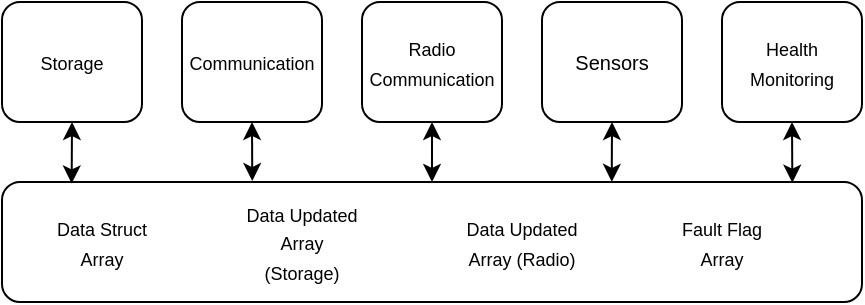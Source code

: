 <mxfile version="27.1.3">
  <diagram name="Page-1" id="2DD3EYPyCwQKk2ZTMU89">
    <mxGraphModel dx="727" dy="436" grid="1" gridSize="10" guides="1" tooltips="1" connect="1" arrows="1" fold="1" page="1" pageScale="1" pageWidth="850" pageHeight="1100" math="0" shadow="0">
      <root>
        <mxCell id="0" />
        <mxCell id="1" parent="0" />
        <mxCell id="xAj8T0STdCiKPVgXh9CC-19" value="" style="rounded=1;whiteSpace=wrap;html=1;" vertex="1" parent="1">
          <mxGeometry x="190" y="250" width="430" height="60" as="geometry" />
        </mxCell>
        <mxCell id="xAj8T0STdCiKPVgXh9CC-20" value="&lt;font style=&quot;font-size: 9px;&quot;&gt;Storage&lt;/font&gt;" style="rounded=1;whiteSpace=wrap;html=1;" vertex="1" parent="1">
          <mxGeometry x="190" y="160" width="70" height="60" as="geometry" />
        </mxCell>
        <mxCell id="xAj8T0STdCiKPVgXh9CC-21" value="&lt;font style=&quot;font-size: 9px;&quot;&gt;Communication&lt;/font&gt;" style="rounded=1;whiteSpace=wrap;html=1;" vertex="1" parent="1">
          <mxGeometry x="280" y="160" width="70" height="60" as="geometry" />
        </mxCell>
        <mxCell id="xAj8T0STdCiKPVgXh9CC-22" value="&lt;font style=&quot;font-size: 9px;&quot;&gt;Radio&lt;/font&gt;&lt;div&gt;&lt;font style=&quot;font-size: 9px;&quot;&gt;Communication&lt;/font&gt;&lt;/div&gt;" style="rounded=1;whiteSpace=wrap;html=1;" vertex="1" parent="1">
          <mxGeometry x="370" y="160" width="70" height="60" as="geometry" />
        </mxCell>
        <mxCell id="xAj8T0STdCiKPVgXh9CC-23" value="&lt;font size=&quot;1&quot;&gt;Sensors&lt;/font&gt;" style="rounded=1;whiteSpace=wrap;html=1;" vertex="1" parent="1">
          <mxGeometry x="460" y="160" width="70" height="60" as="geometry" />
        </mxCell>
        <mxCell id="xAj8T0STdCiKPVgXh9CC-24" value="&lt;font style=&quot;font-size: 9px;&quot;&gt;Health&lt;/font&gt;&lt;div&gt;&lt;font style=&quot;font-size: 9px;&quot;&gt;Monitoring&lt;/font&gt;&lt;/div&gt;" style="rounded=1;whiteSpace=wrap;html=1;" vertex="1" parent="1">
          <mxGeometry x="550" y="160" width="70" height="60" as="geometry" />
        </mxCell>
        <mxCell id="xAj8T0STdCiKPVgXh9CC-25" value="" style="endArrow=classic;startArrow=classic;html=1;rounded=0;exitX=0.5;exitY=1;exitDx=0;exitDy=0;entryX=0.081;entryY=0.012;entryDx=0;entryDy=0;entryPerimeter=0;" edge="1" parent="1" source="xAj8T0STdCiKPVgXh9CC-20" target="xAj8T0STdCiKPVgXh9CC-19">
          <mxGeometry width="50" height="50" relative="1" as="geometry">
            <mxPoint x="230" y="120" as="sourcePoint" />
            <mxPoint x="280" y="70" as="targetPoint" />
          </mxGeometry>
        </mxCell>
        <mxCell id="xAj8T0STdCiKPVgXh9CC-26" value="" style="endArrow=classic;startArrow=classic;html=1;rounded=0;exitX=0.5;exitY=1;exitDx=0;exitDy=0;entryX=0.291;entryY=-0.008;entryDx=0;entryDy=0;entryPerimeter=0;" edge="1" parent="1" source="xAj8T0STdCiKPVgXh9CC-21" target="xAj8T0STdCiKPVgXh9CC-19">
          <mxGeometry width="50" height="50" relative="1" as="geometry">
            <mxPoint x="360" y="130" as="sourcePoint" />
            <mxPoint x="410" y="80" as="targetPoint" />
          </mxGeometry>
        </mxCell>
        <mxCell id="xAj8T0STdCiKPVgXh9CC-27" value="" style="endArrow=classic;startArrow=classic;html=1;rounded=0;exitX=0.5;exitY=1;exitDx=0;exitDy=0;entryX=0.709;entryY=-0.001;entryDx=0;entryDy=0;entryPerimeter=0;" edge="1" parent="1" source="xAj8T0STdCiKPVgXh9CC-23" target="xAj8T0STdCiKPVgXh9CC-19">
          <mxGeometry width="50" height="50" relative="1" as="geometry">
            <mxPoint x="460" y="160" as="sourcePoint" />
            <mxPoint x="510" y="110" as="targetPoint" />
          </mxGeometry>
        </mxCell>
        <mxCell id="xAj8T0STdCiKPVgXh9CC-28" value="" style="endArrow=classic;startArrow=classic;html=1;rounded=0;exitX=0.5;exitY=1;exitDx=0;exitDy=0;entryX=0.919;entryY=0.006;entryDx=0;entryDy=0;entryPerimeter=0;" edge="1" parent="1" source="xAj8T0STdCiKPVgXh9CC-24" target="xAj8T0STdCiKPVgXh9CC-19">
          <mxGeometry width="50" height="50" relative="1" as="geometry">
            <mxPoint x="480" y="110" as="sourcePoint" />
            <mxPoint x="530" y="60" as="targetPoint" />
          </mxGeometry>
        </mxCell>
        <mxCell id="xAj8T0STdCiKPVgXh9CC-29" value="" style="endArrow=classic;startArrow=classic;html=1;rounded=0;exitX=0.5;exitY=1;exitDx=0;exitDy=0;entryX=0.5;entryY=0;entryDx=0;entryDy=0;" edge="1" parent="1" source="xAj8T0STdCiKPVgXh9CC-22" target="xAj8T0STdCiKPVgXh9CC-19">
          <mxGeometry width="50" height="50" relative="1" as="geometry">
            <mxPoint x="450" y="100" as="sourcePoint" />
            <mxPoint x="500" y="50" as="targetPoint" />
          </mxGeometry>
        </mxCell>
        <mxCell id="xAj8T0STdCiKPVgXh9CC-30" value="&lt;font style=&quot;font-size: 9px;&quot;&gt;Data Struct Array&lt;/font&gt;" style="text;strokeColor=none;align=center;fillColor=none;html=1;verticalAlign=middle;whiteSpace=wrap;rounded=0;" vertex="1" parent="1">
          <mxGeometry x="210" y="265" width="60" height="30" as="geometry" />
        </mxCell>
        <mxCell id="xAj8T0STdCiKPVgXh9CC-31" value="&lt;font style=&quot;font-size: 9px;&quot;&gt;Data Updated Array (Storage)&lt;/font&gt;" style="text;strokeColor=none;align=center;fillColor=none;html=1;verticalAlign=middle;whiteSpace=wrap;rounded=0;" vertex="1" parent="1">
          <mxGeometry x="310" y="265" width="60" height="30" as="geometry" />
        </mxCell>
        <mxCell id="xAj8T0STdCiKPVgXh9CC-32" value="&lt;font style=&quot;font-size: 9px;&quot;&gt;Data Updated Array (Radio)&lt;/font&gt;" style="text;strokeColor=none;align=center;fillColor=none;html=1;verticalAlign=middle;whiteSpace=wrap;rounded=0;" vertex="1" parent="1">
          <mxGeometry x="420" y="265" width="60" height="30" as="geometry" />
        </mxCell>
        <mxCell id="xAj8T0STdCiKPVgXh9CC-33" value="&lt;font style=&quot;font-size: 9px;&quot;&gt;Fault Flag Array&lt;/font&gt;" style="text;strokeColor=none;align=center;fillColor=none;html=1;verticalAlign=middle;whiteSpace=wrap;rounded=0;" vertex="1" parent="1">
          <mxGeometry x="520" y="265" width="60" height="30" as="geometry" />
        </mxCell>
      </root>
    </mxGraphModel>
  </diagram>
</mxfile>
